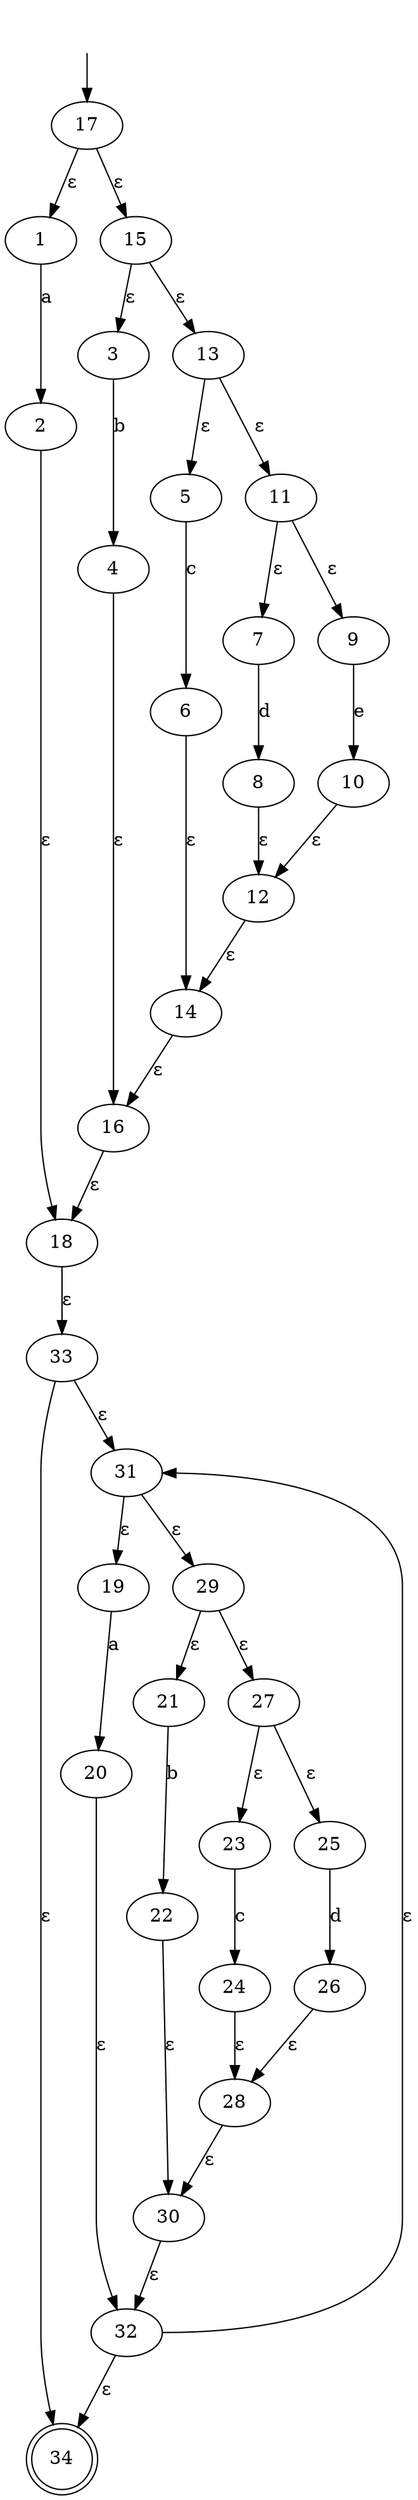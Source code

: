digraph fa {
	17 [label=17]
	34 [label=34]
	18 [label=18]
	33 [label=33]
	1 [label=1]
	15 [label=15]
	2 [label=2]
	3 [label=3]
	13 [label=13]
	4 [label=4]
	16 [label=16]
	5 [label=5]
	11 [label=11]
	6 [label=6]
	14 [label=14]
	7 [label=7]
	9 [label=9]
	8 [label=8]
	12 [label=12]
	10 [label=10]
	31 [label=31]
	19 [label=19]
	29 [label=29]
	20 [label=20]
	32 [label=32]
	21 [label=21]
	27 [label=27]
	22 [label=22]
	30 [label=30]
	23 [label=23]
	25 [label=25]
	24 [label=24]
	28 [label=28]
	26 [label=26]
	17
	34 [shape=doublecircle]
	18
	33
	1
	15
	2
	3
	13
	4
	16
	5
	11
	6
	14
	7
	9
	8
	12
	10
	31
	19
	29
	20
	32
	21
	27
	22
	30
	23
	25
	24
	28
	26
	18 -> 33 [label="ε"]
	17 -> 1 [label="ε"]
	17 -> 15 [label="ε"]
	1 -> 2 [label=a]
	2 -> 18 [label="ε"]
	15 -> 3 [label="ε"]
	15 -> 13 [label="ε"]
	3 -> 4 [label=b]
	4 -> 16 [label="ε"]
	13 -> 5 [label="ε"]
	13 -> 11 [label="ε"]
	5 -> 6 [label=c]
	6 -> 14 [label="ε"]
	11 -> 7 [label="ε"]
	11 -> 9 [label="ε"]
	7 -> 8 [label=d]
	8 -> 12 [label="ε"]
	9 -> 10 [label=e]
	10 -> 12 [label="ε"]
	12 -> 14 [label="ε"]
	14 -> 16 [label="ε"]
	16 -> 18 [label="ε"]
	33 -> 34 [label="ε"]
	33 -> 31 [label="ε"]
	31 -> 19 [label="ε"]
	31 -> 29 [label="ε"]
	19 -> 20 [label=a]
	20 -> 32 [label="ε"]
	29 -> 21 [label="ε"]
	29 -> 27 [label="ε"]
	21 -> 22 [label=b]
	22 -> 30 [label="ε"]
	27 -> 23 [label="ε"]
	27 -> 25 [label="ε"]
	23 -> 24 [label=c]
	24 -> 28 [label="ε"]
	25 -> 26 [label=d]
	26 -> 28 [label="ε"]
	28 -> 30 [label="ε"]
	30 -> 32 [label="ε"]
	32 -> 31 [label="ε"]
	32 -> 34 [label="ε"]
	"" [shape=plaintext]
	"" -> 17
}
